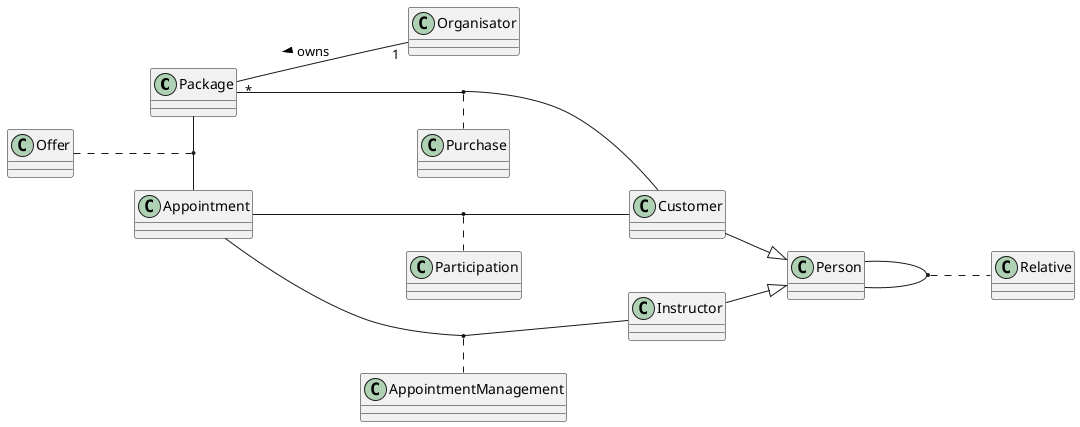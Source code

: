 @startuml
left to right direction

class Package {
}

class Appointment {
}

class Customer {
}

class Organisator {
}

class Instructor {
}

class Person {
}

Package -left- Appointment
Package "*"--"1" Organisator: < owns
Instructor --|> Person
Customer --|> Person
Offer .. (Package, Appointment)
(Appointment, Instructor) .. AppointmentManagement
(Appointment, Customer) .. Participation
(Package, Customer) .. Purchase
(Person, Person) .. Relative

@enduml